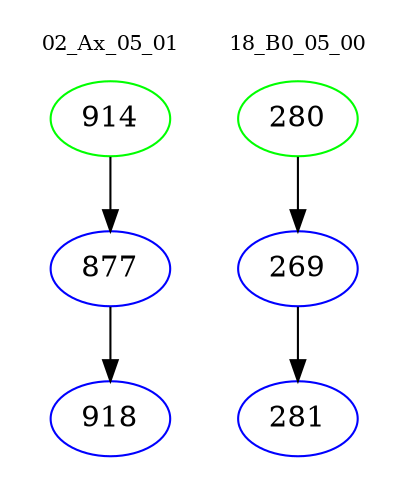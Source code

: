 digraph{
subgraph cluster_0 {
color = white
label = "02_Ax_05_01";
fontsize=10;
T0_914 [label="914", color="green"]
T0_914 -> T0_877 [color="black"]
T0_877 [label="877", color="blue"]
T0_877 -> T0_918 [color="black"]
T0_918 [label="918", color="blue"]
}
subgraph cluster_1 {
color = white
label = "18_B0_05_00";
fontsize=10;
T1_280 [label="280", color="green"]
T1_280 -> T1_269 [color="black"]
T1_269 [label="269", color="blue"]
T1_269 -> T1_281 [color="black"]
T1_281 [label="281", color="blue"]
}
}
